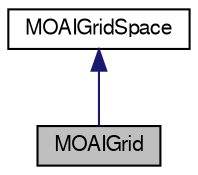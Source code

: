 digraph G
{
  edge [fontname="FreeSans",fontsize="10",labelfontname="FreeSans",labelfontsize="10"];
  node [fontname="FreeSans",fontsize="10",shape=record];
  Node1 [label="MOAIGrid",height=0.2,width=0.4,color="black", fillcolor="grey75", style="filled" fontcolor="black"];
  Node2 -> Node1 [dir=back,color="midnightblue",fontsize="10",style="solid",fontname="FreeSans"];
  Node2 [label="MOAIGridSpace",height=0.2,width=0.4,color="black", fillcolor="white", style="filled",URL="$class_m_o_a_i_grid_space.html",tooltip="Represents spatial configuration of a grid. The grid is made up of cells. Inside of each cell is a ti..."];
}
